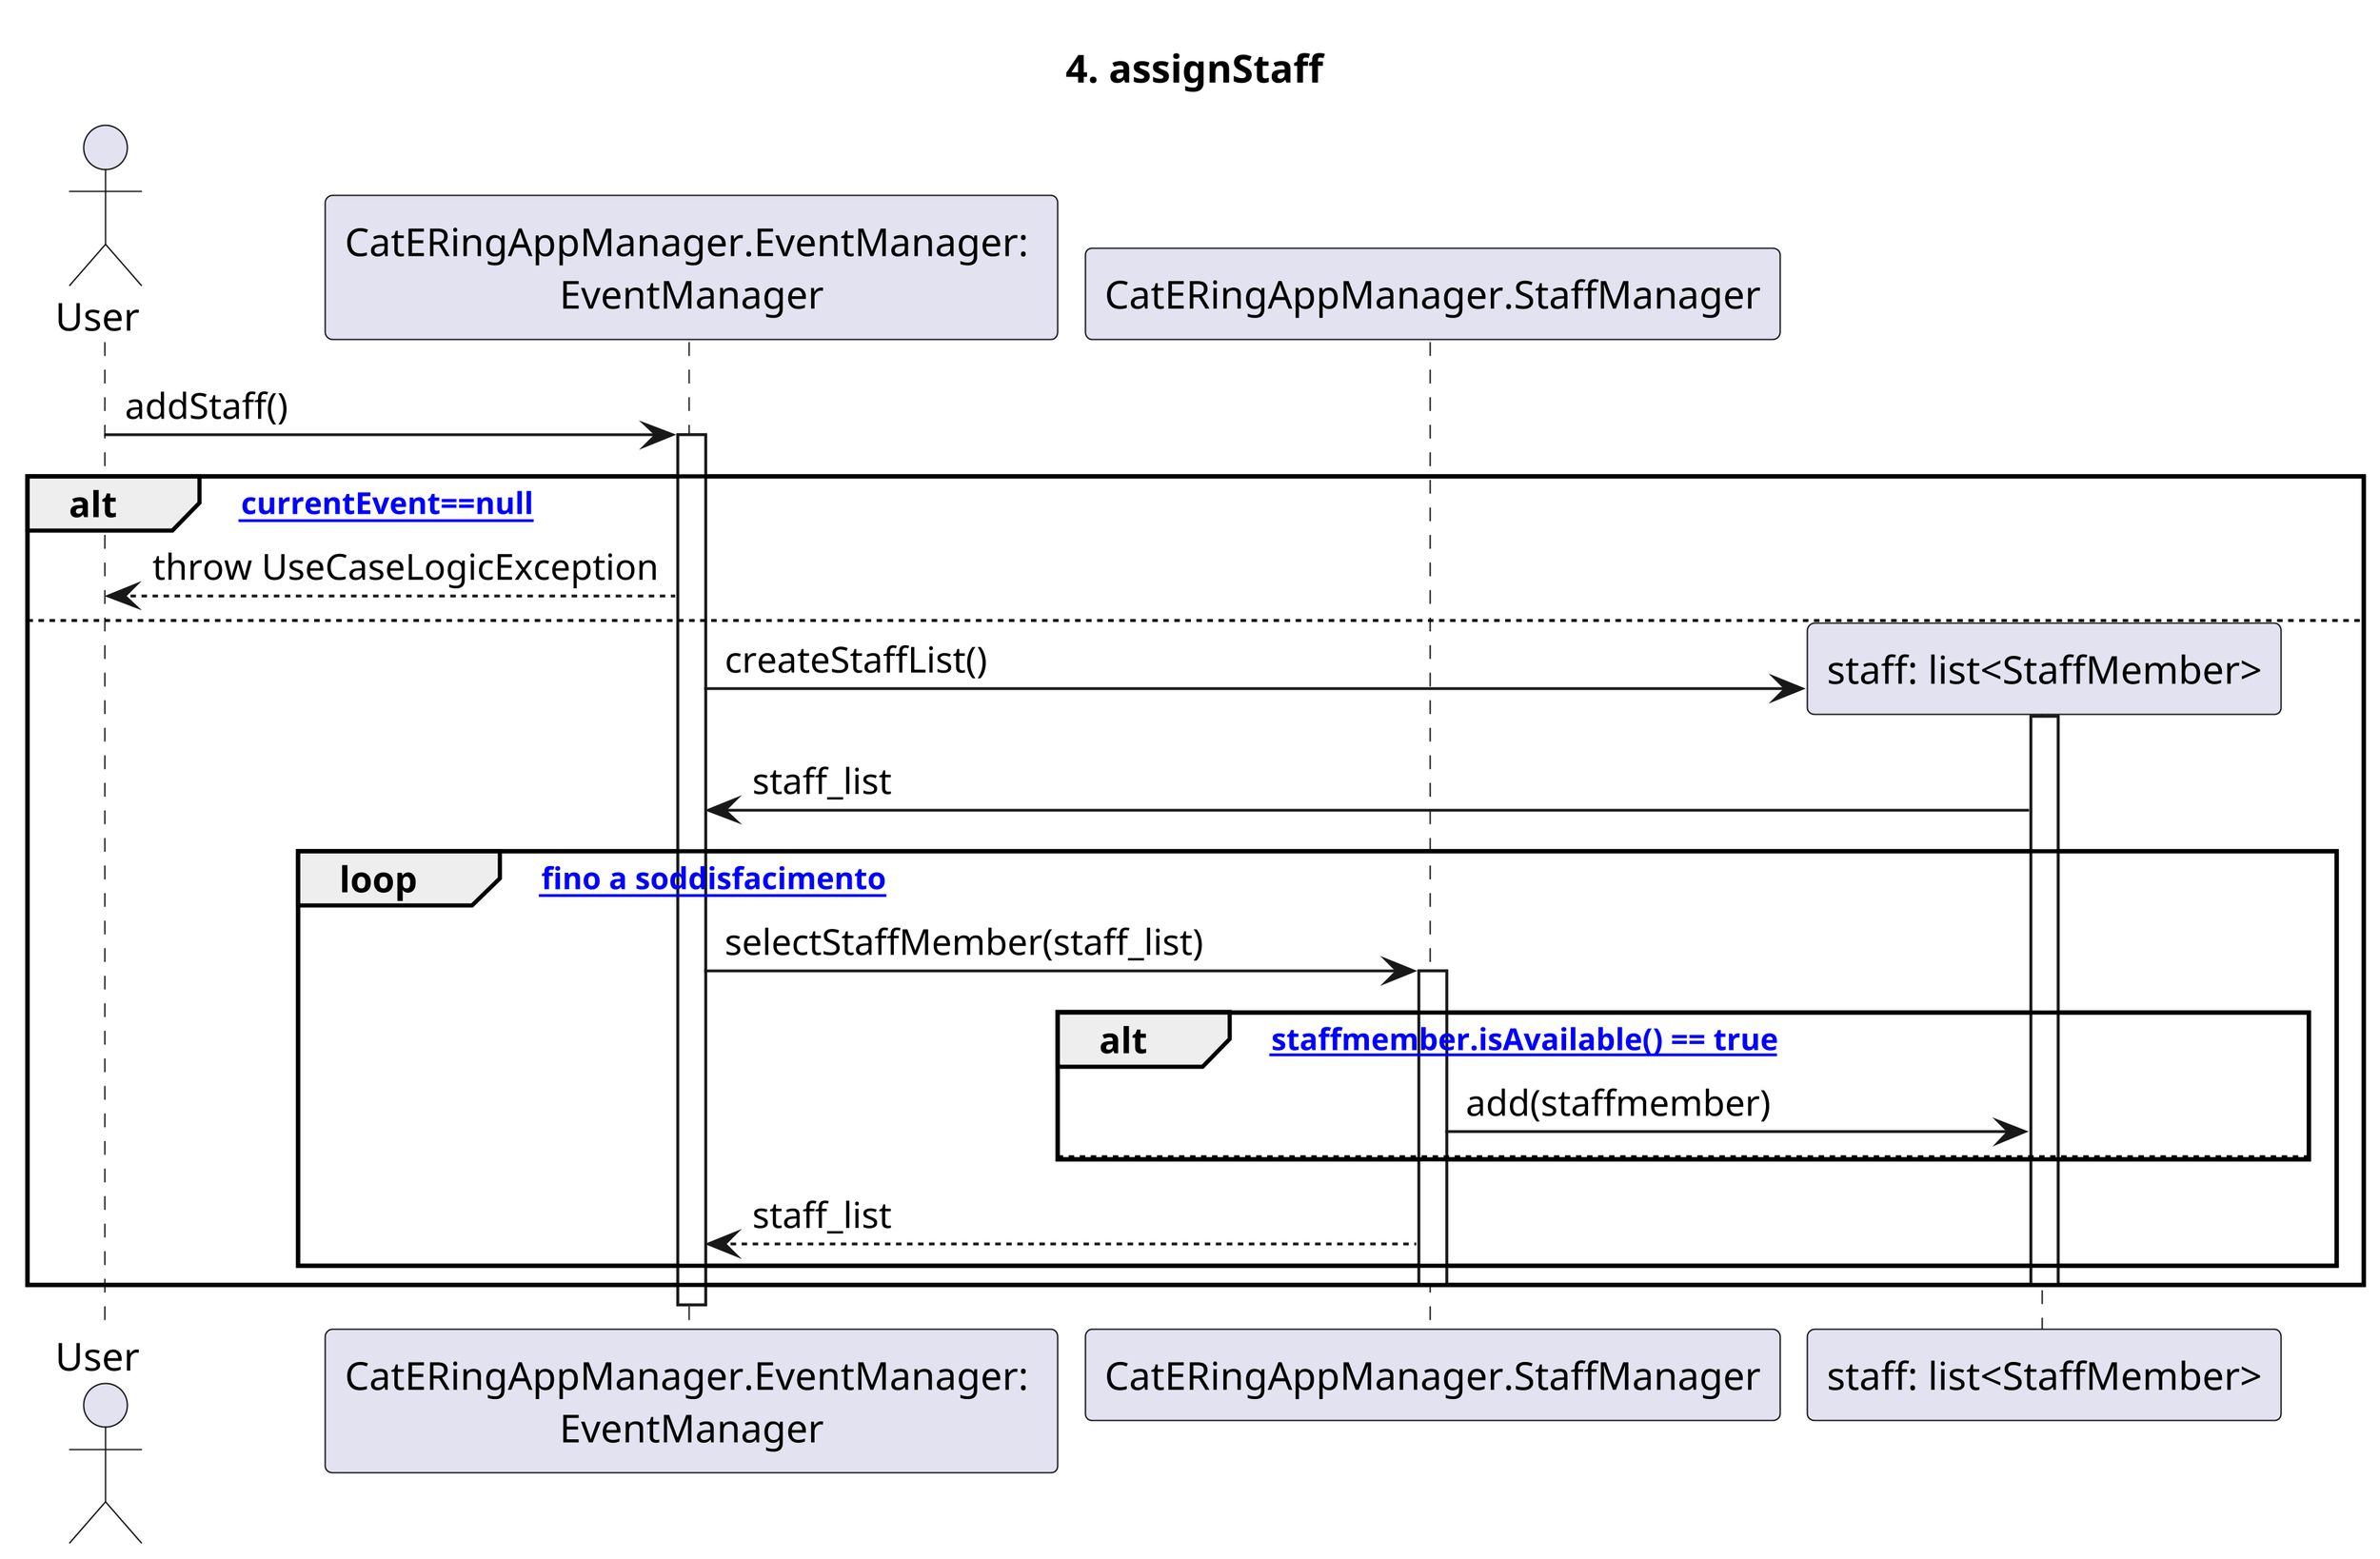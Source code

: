 @startuml

skinparam Dpi 400

title: 4. assignStaff

Actor User
Participant "CatERingAppManager.EventManager: \nEventManager" as EM
Participant "CatERingAppManager.StaffManager" as SM

User -> EM: addStaff()
Activate EM

alt [currentEvent==null]
    EM --> User: throw UseCaseLogicException
else
    Create "staff: list<StaffMember>"
    EM -> "staff: list<StaffMember>": createStaffList()
    Activate "staff: list<StaffMember>"
    "staff: list<StaffMember>" -> EM: staff_list
    
    loop ["fino a soddisfacimento"]
        EM -> SM: selectStaffMember(staff_list)
        Activate SM
        
        alt ["staffmember.isAvailable() == true"]
            SM -> "staff: list<StaffMember>": add(staffmember)
        else 
        end
        SM --> EM: staff_list
    end    
    Deactivate "staff: list<StaffMember>"
    Deactivate SM
end
Deactivate EM



@enduml
